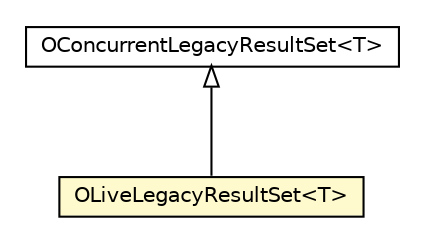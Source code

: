 #!/usr/local/bin/dot
#
# Class diagram 
# Generated by UMLGraph version R5_6-24-gf6e263 (http://www.umlgraph.org/)
#

digraph G {
	edge [fontname="Helvetica",fontsize=10,labelfontname="Helvetica",labelfontsize=10];
	node [fontname="Helvetica",fontsize=10,shape=plaintext];
	nodesep=0.25;
	ranksep=0.5;
	// com.orientechnologies.orient.core.sql.query.OLiveLegacyResultSet<T>
	c4362125 [label=<<table title="com.orientechnologies.orient.core.sql.query.OLiveLegacyResultSet" border="0" cellborder="1" cellspacing="0" cellpadding="2" port="p" bgcolor="lemonChiffon" href="./OLiveLegacyResultSet.html">
		<tr><td><table border="0" cellspacing="0" cellpadding="1">
<tr><td align="center" balign="center"> OLiveLegacyResultSet&lt;T&gt; </td></tr>
		</table></td></tr>
		</table>>, URL="./OLiveLegacyResultSet.html", fontname="Helvetica", fontcolor="black", fontsize=10.0];
	// com.orientechnologies.orient.core.sql.query.OConcurrentLegacyResultSet<T>
	c4362126 [label=<<table title="com.orientechnologies.orient.core.sql.query.OConcurrentLegacyResultSet" border="0" cellborder="1" cellspacing="0" cellpadding="2" port="p" href="./OConcurrentLegacyResultSet.html">
		<tr><td><table border="0" cellspacing="0" cellpadding="1">
<tr><td align="center" balign="center"> OConcurrentLegacyResultSet&lt;T&gt; </td></tr>
		</table></td></tr>
		</table>>, URL="./OConcurrentLegacyResultSet.html", fontname="Helvetica", fontcolor="black", fontsize=10.0];
	//com.orientechnologies.orient.core.sql.query.OLiveLegacyResultSet<T> extends com.orientechnologies.orient.core.sql.query.OConcurrentLegacyResultSet<T>
	c4362126:p -> c4362125:p [dir=back,arrowtail=empty];
}

